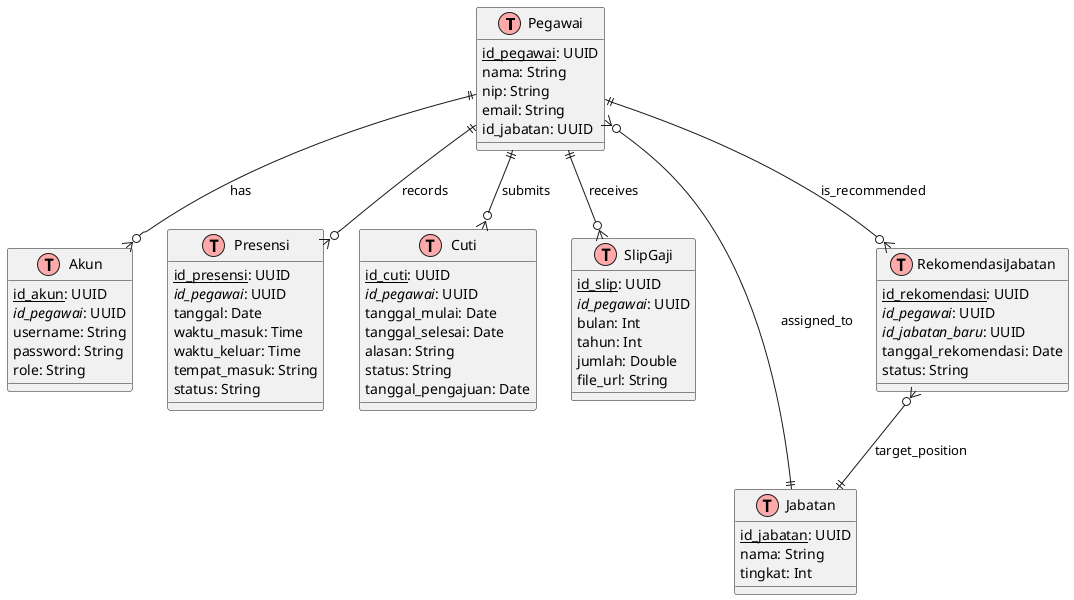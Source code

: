 @startuml
!define table(x) class x << (T,#FFAAAA) >>
!define primaryKey(x) <u>x</u>
!define foreignKey(x) <i>x</i>

' ========== Tables ==========
table(Pegawai) {
  primaryKey(id_pegawai): UUID
  nama: String
  nip: String
  email: String
  id_jabatan: UUID
}

table(Akun) {
  primaryKey(id_akun): UUID
  foreignKey(id_pegawai): UUID
  username: String
  password: String
  role: String
}

table(Presensi) {
  primaryKey(id_presensi): UUID
  foreignKey(id_pegawai): UUID
  tanggal: Date
  waktu_masuk: Time
  waktu_keluar: Time
  tempat_masuk: String
  status: String
}

table(Cuti) {
  primaryKey(id_cuti): UUID
  foreignKey(id_pegawai): UUID
  tanggal_mulai: Date
  tanggal_selesai: Date
  alasan: String
  status: String
  tanggal_pengajuan: Date
}

table(SlipGaji) {
  primaryKey(id_slip): UUID
  foreignKey(id_pegawai): UUID
  bulan: Int
  tahun: Int
  jumlah: Double
  file_url: String
}

table(Jabatan) {
  primaryKey(id_jabatan): UUID
  nama: String
  tingkat: Int
}

table(RekomendasiJabatan) {
  primaryKey(id_rekomendasi): UUID
  foreignKey(id_pegawai): UUID
  foreignKey(id_jabatan_baru): UUID
  tanggal_rekomendasi: Date
  status: String
}

' ========== Relationships ==========
Pegawai ||--o{ Akun : has
Pegawai ||--o{ Presensi : records
Pegawai ||--o{ Cuti : submits
Pegawai ||--o{ SlipGaji : receives
Pegawai }o--|| Jabatan : assigned_to
Pegawai ||--o{ RekomendasiJabatan : is_recommended
RekomendasiJabatan }o--|| Jabatan : target_position

@enduml

